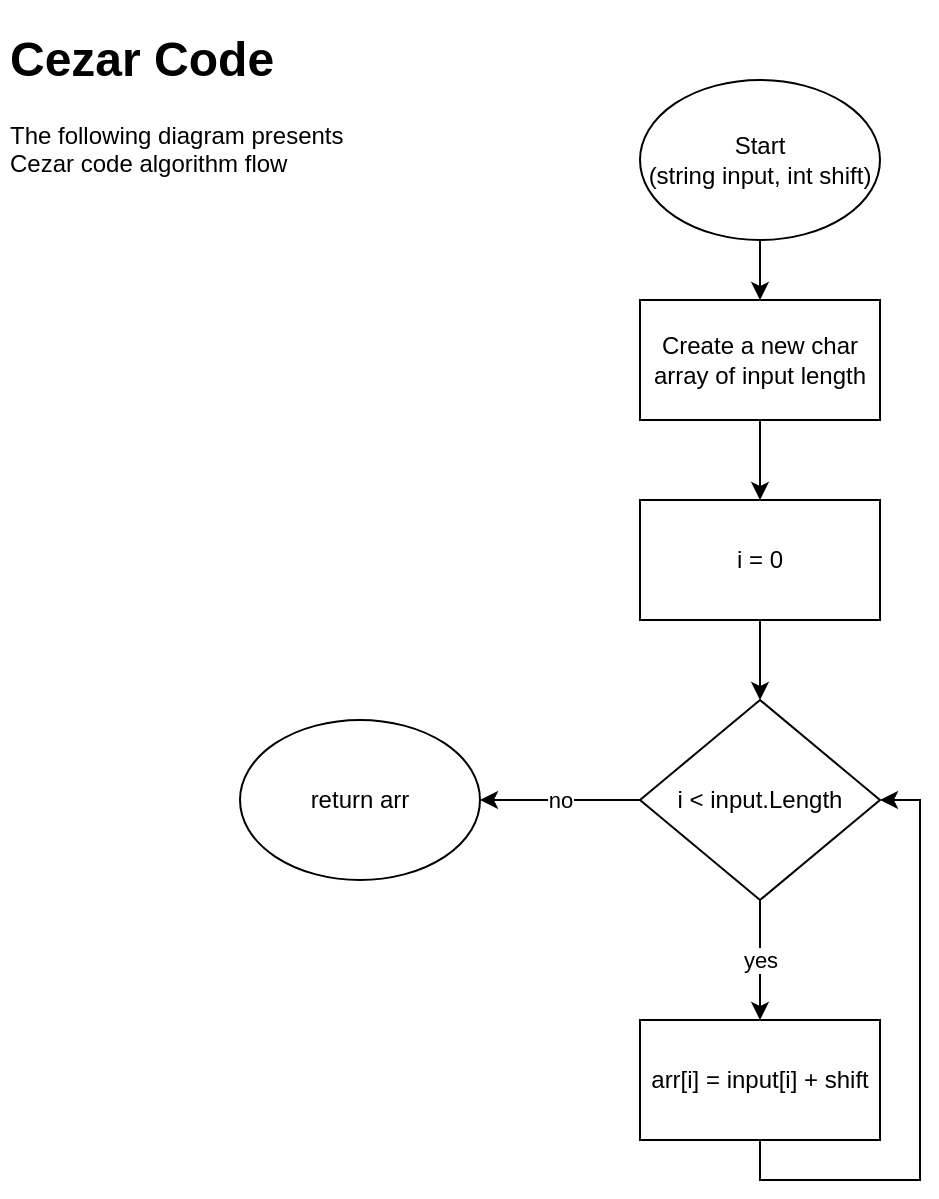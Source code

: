<mxfile version="12.9.12" type="device"><diagram id="EsV2D4ERh19obotDapoV" name="Page-1"><mxGraphModel dx="427" dy="767" grid="1" gridSize="10" guides="1" tooltips="1" connect="1" arrows="1" fold="1" page="1" pageScale="1" pageWidth="850" pageHeight="1100" math="0" shadow="0"><root><mxCell id="0"/><mxCell id="1" parent="0"/><mxCell id="3yzVf-RBdwHNBNQA5A-v-1" value="&lt;h1&gt;Cezar Code&lt;br&gt;&lt;/h1&gt;&lt;p&gt;The following diagram presents Cezar code algorithm flow&lt;br&gt;&lt;/p&gt;" style="text;html=1;strokeColor=none;fillColor=none;spacing=5;spacingTop=-20;whiteSpace=wrap;overflow=hidden;rounded=0;" vertex="1" parent="1"><mxGeometry x="10" y="10" width="190" height="120" as="geometry"/></mxCell><mxCell id="3yzVf-RBdwHNBNQA5A-v-4" value="" style="edgeStyle=orthogonalEdgeStyle;rounded=0;orthogonalLoop=1;jettySize=auto;html=1;" edge="1" parent="1" source="3yzVf-RBdwHNBNQA5A-v-2" target="3yzVf-RBdwHNBNQA5A-v-3"><mxGeometry relative="1" as="geometry"/></mxCell><mxCell id="3yzVf-RBdwHNBNQA5A-v-2" value="&lt;div&gt;Start&lt;/div&gt;(string input, int shift)" style="ellipse;whiteSpace=wrap;html=1;" vertex="1" parent="1"><mxGeometry x="330" y="40" width="120" height="80" as="geometry"/></mxCell><mxCell id="3yzVf-RBdwHNBNQA5A-v-7" value="" style="edgeStyle=orthogonalEdgeStyle;rounded=0;orthogonalLoop=1;jettySize=auto;html=1;" edge="1" parent="1" source="3yzVf-RBdwHNBNQA5A-v-3" target="3yzVf-RBdwHNBNQA5A-v-6"><mxGeometry relative="1" as="geometry"/></mxCell><mxCell id="3yzVf-RBdwHNBNQA5A-v-3" value="Create a new char array of input length" style="rounded=0;whiteSpace=wrap;html=1;" vertex="1" parent="1"><mxGeometry x="330" y="150" width="120" height="60" as="geometry"/></mxCell><mxCell id="3yzVf-RBdwHNBNQA5A-v-9" value="" style="edgeStyle=orthogonalEdgeStyle;rounded=0;orthogonalLoop=1;jettySize=auto;html=1;" edge="1" parent="1" source="3yzVf-RBdwHNBNQA5A-v-6" target="3yzVf-RBdwHNBNQA5A-v-8"><mxGeometry relative="1" as="geometry"/></mxCell><mxCell id="3yzVf-RBdwHNBNQA5A-v-6" value="i = 0" style="rounded=0;whiteSpace=wrap;html=1;" vertex="1" parent="1"><mxGeometry x="330" y="250" width="120" height="60" as="geometry"/></mxCell><mxCell id="3yzVf-RBdwHNBNQA5A-v-11" value="yes" style="edgeStyle=orthogonalEdgeStyle;rounded=0;orthogonalLoop=1;jettySize=auto;html=1;" edge="1" parent="1" source="3yzVf-RBdwHNBNQA5A-v-8" target="3yzVf-RBdwHNBNQA5A-v-10"><mxGeometry relative="1" as="geometry"/></mxCell><mxCell id="3yzVf-RBdwHNBNQA5A-v-14" value="no" style="edgeStyle=orthogonalEdgeStyle;rounded=0;orthogonalLoop=1;jettySize=auto;html=1;" edge="1" parent="1" source="3yzVf-RBdwHNBNQA5A-v-8" target="3yzVf-RBdwHNBNQA5A-v-13"><mxGeometry relative="1" as="geometry"/></mxCell><mxCell id="3yzVf-RBdwHNBNQA5A-v-8" value="i &amp;lt; input.Length" style="rhombus;whiteSpace=wrap;html=1;" vertex="1" parent="1"><mxGeometry x="330" y="350" width="120" height="100" as="geometry"/></mxCell><mxCell id="3yzVf-RBdwHNBNQA5A-v-12" style="edgeStyle=orthogonalEdgeStyle;rounded=0;orthogonalLoop=1;jettySize=auto;html=1;exitX=0.5;exitY=1;exitDx=0;exitDy=0;entryX=1;entryY=0.5;entryDx=0;entryDy=0;" edge="1" parent="1" source="3yzVf-RBdwHNBNQA5A-v-10" target="3yzVf-RBdwHNBNQA5A-v-8"><mxGeometry relative="1" as="geometry"><Array as="points"><mxPoint x="390" y="590"/><mxPoint x="470" y="590"/><mxPoint x="470" y="400"/></Array></mxGeometry></mxCell><mxCell id="3yzVf-RBdwHNBNQA5A-v-10" value="arr[i] = input[i] + shift" style="rounded=0;whiteSpace=wrap;html=1;" vertex="1" parent="1"><mxGeometry x="330" y="510" width="120" height="60" as="geometry"/></mxCell><mxCell id="3yzVf-RBdwHNBNQA5A-v-13" value="return arr" style="ellipse;whiteSpace=wrap;html=1;" vertex="1" parent="1"><mxGeometry x="130" y="360" width="120" height="80" as="geometry"/></mxCell></root></mxGraphModel></diagram></mxfile>